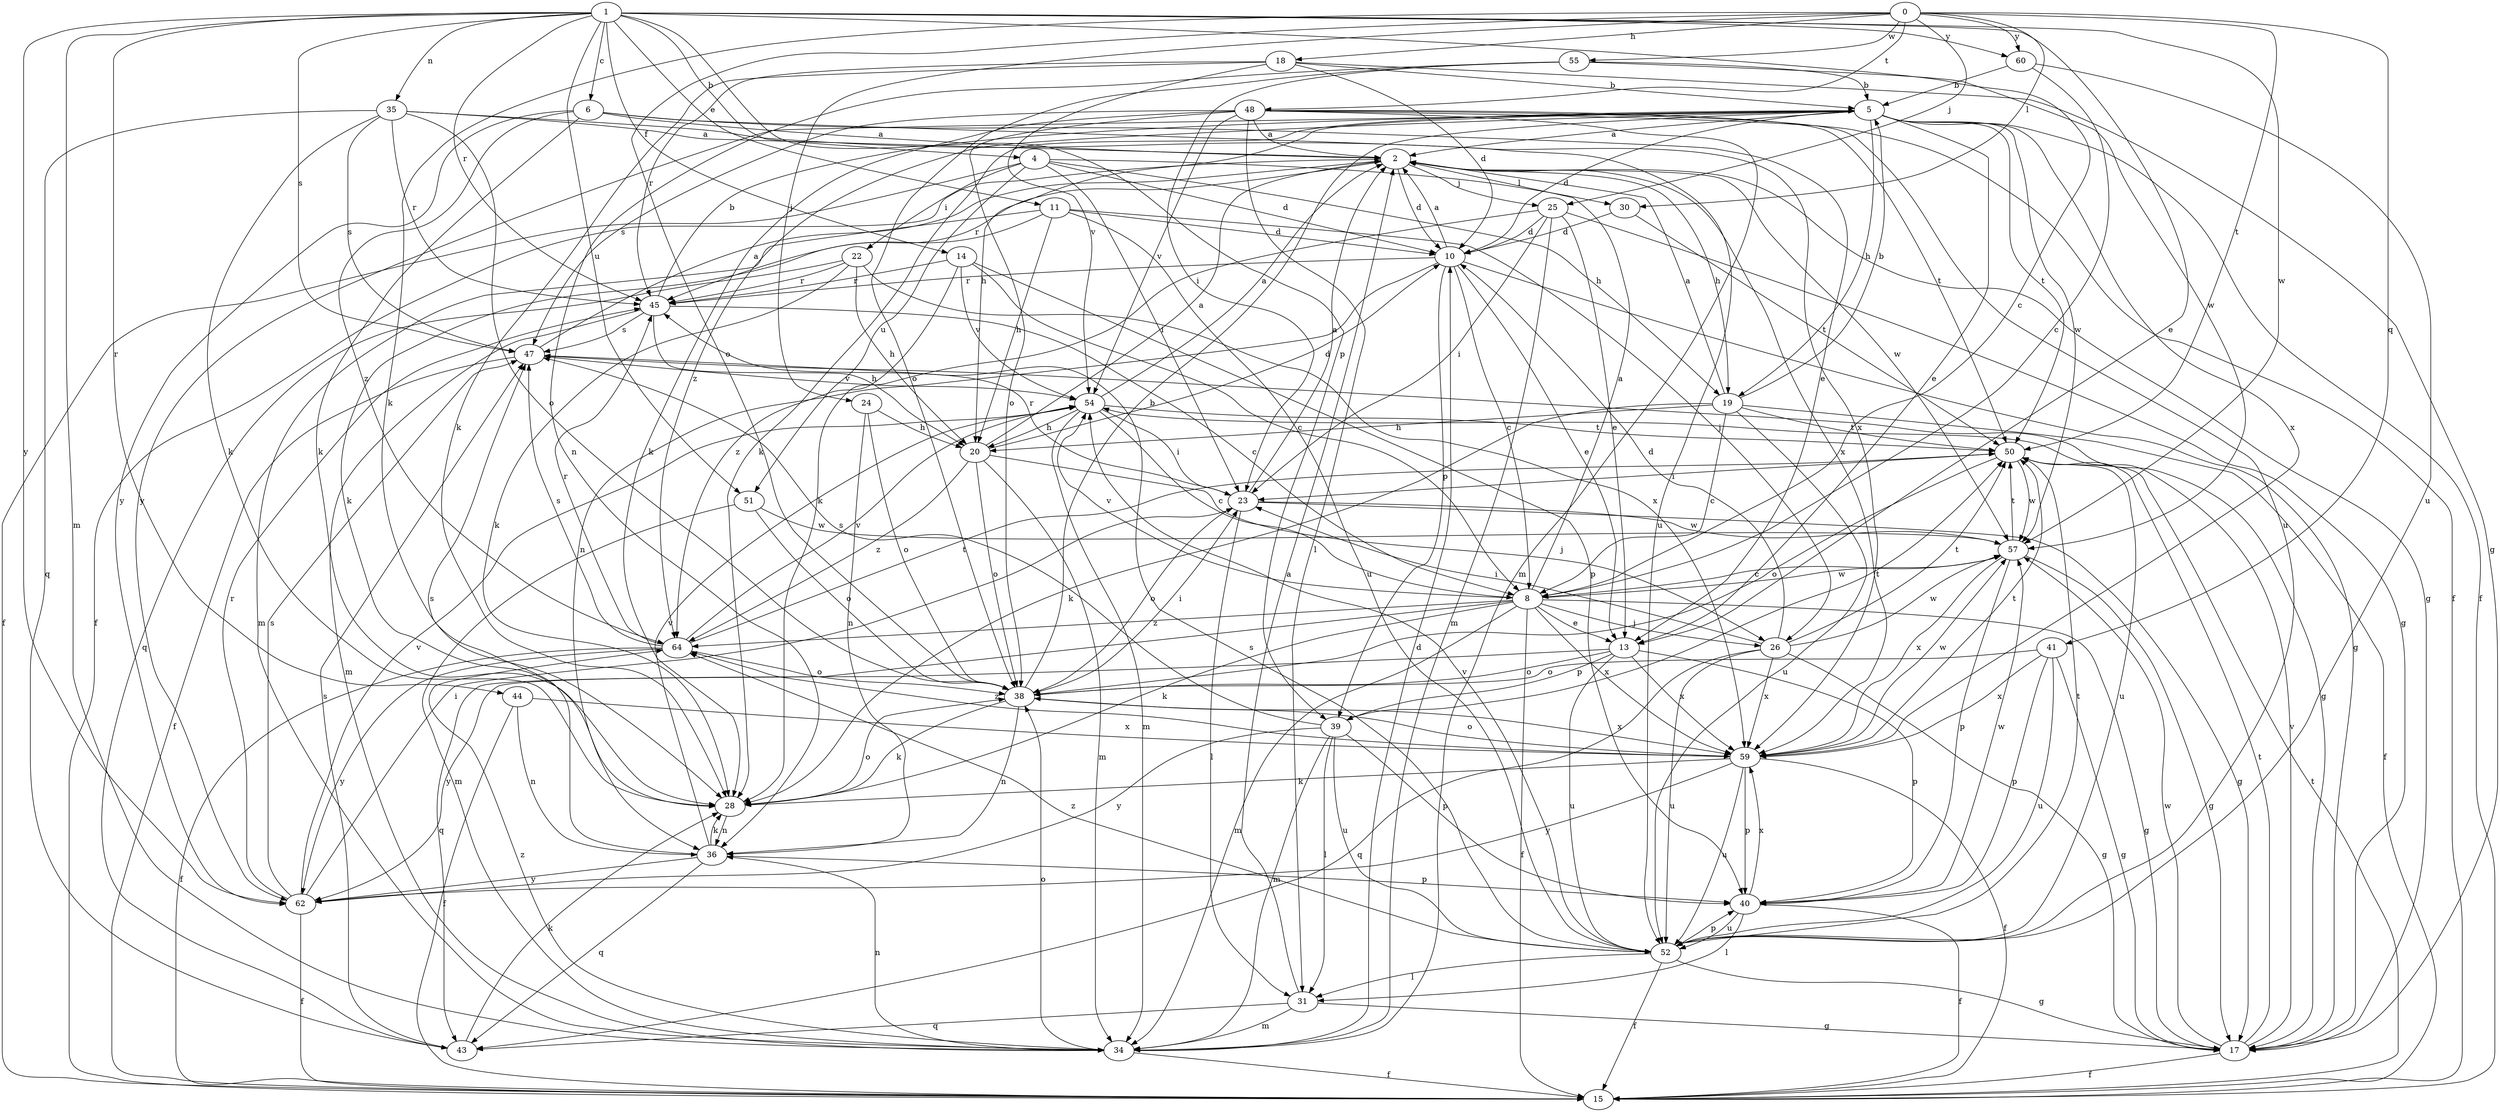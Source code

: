 strict digraph  {
0;
1;
2;
4;
5;
6;
8;
10;
11;
13;
14;
15;
17;
18;
19;
20;
22;
23;
24;
25;
26;
28;
30;
31;
34;
35;
36;
38;
39;
40;
41;
43;
44;
45;
47;
48;
50;
51;
52;
54;
55;
57;
59;
60;
62;
64;
0 -> 18  [label=h];
0 -> 24  [label=j];
0 -> 25  [label=j];
0 -> 28  [label=k];
0 -> 30  [label=l];
0 -> 38  [label=o];
0 -> 41  [label=q];
0 -> 48  [label=t];
0 -> 50  [label=t];
0 -> 55  [label=w];
0 -> 60  [label=y];
1 -> 4  [label=b];
1 -> 6  [label=c];
1 -> 8  [label=c];
1 -> 11  [label=e];
1 -> 13  [label=e];
1 -> 14  [label=f];
1 -> 34  [label=m];
1 -> 35  [label=n];
1 -> 39  [label=p];
1 -> 44  [label=r];
1 -> 45  [label=r];
1 -> 47  [label=s];
1 -> 51  [label=u];
1 -> 57  [label=w];
1 -> 60  [label=y];
1 -> 62  [label=y];
2 -> 10  [label=d];
2 -> 15  [label=f];
2 -> 17  [label=g];
2 -> 19  [label=h];
2 -> 25  [label=j];
2 -> 45  [label=r];
2 -> 57  [label=w];
2 -> 59  [label=x];
4 -> 10  [label=d];
4 -> 15  [label=f];
4 -> 19  [label=h];
4 -> 22  [label=i];
4 -> 23  [label=i];
4 -> 30  [label=l];
4 -> 51  [label=u];
5 -> 2  [label=a];
5 -> 10  [label=d];
5 -> 13  [label=e];
5 -> 15  [label=f];
5 -> 19  [label=h];
5 -> 20  [label=h];
5 -> 28  [label=k];
5 -> 50  [label=t];
5 -> 57  [label=w];
5 -> 59  [label=x];
5 -> 62  [label=y];
5 -> 64  [label=z];
6 -> 2  [label=a];
6 -> 13  [label=e];
6 -> 28  [label=k];
6 -> 52  [label=u];
6 -> 62  [label=y];
6 -> 64  [label=z];
8 -> 2  [label=a];
8 -> 13  [label=e];
8 -> 15  [label=f];
8 -> 17  [label=g];
8 -> 26  [label=j];
8 -> 28  [label=k];
8 -> 34  [label=m];
8 -> 43  [label=q];
8 -> 54  [label=v];
8 -> 57  [label=w];
8 -> 59  [label=x];
8 -> 64  [label=z];
10 -> 2  [label=a];
10 -> 8  [label=c];
10 -> 13  [label=e];
10 -> 17  [label=g];
10 -> 36  [label=n];
10 -> 39  [label=p];
10 -> 45  [label=r];
11 -> 10  [label=d];
11 -> 20  [label=h];
11 -> 26  [label=j];
11 -> 28  [label=k];
11 -> 34  [label=m];
11 -> 52  [label=u];
13 -> 38  [label=o];
13 -> 39  [label=p];
13 -> 40  [label=p];
13 -> 52  [label=u];
13 -> 59  [label=x];
13 -> 62  [label=y];
14 -> 8  [label=c];
14 -> 40  [label=p];
14 -> 45  [label=r];
14 -> 54  [label=v];
14 -> 64  [label=z];
15 -> 50  [label=t];
17 -> 15  [label=f];
17 -> 50  [label=t];
17 -> 54  [label=v];
17 -> 57  [label=w];
18 -> 5  [label=b];
18 -> 10  [label=d];
18 -> 17  [label=g];
18 -> 28  [label=k];
18 -> 45  [label=r];
18 -> 54  [label=v];
19 -> 2  [label=a];
19 -> 5  [label=b];
19 -> 8  [label=c];
19 -> 15  [label=f];
19 -> 20  [label=h];
19 -> 28  [label=k];
19 -> 50  [label=t];
19 -> 52  [label=u];
20 -> 2  [label=a];
20 -> 10  [label=d];
20 -> 26  [label=j];
20 -> 34  [label=m];
20 -> 38  [label=o];
20 -> 64  [label=z];
22 -> 20  [label=h];
22 -> 28  [label=k];
22 -> 43  [label=q];
22 -> 45  [label=r];
22 -> 59  [label=x];
23 -> 2  [label=a];
23 -> 17  [label=g];
23 -> 31  [label=l];
23 -> 38  [label=o];
23 -> 45  [label=r];
23 -> 57  [label=w];
24 -> 20  [label=h];
24 -> 36  [label=n];
24 -> 38  [label=o];
25 -> 10  [label=d];
25 -> 13  [label=e];
25 -> 17  [label=g];
25 -> 23  [label=i];
25 -> 28  [label=k];
25 -> 34  [label=m];
26 -> 10  [label=d];
26 -> 17  [label=g];
26 -> 23  [label=i];
26 -> 43  [label=q];
26 -> 50  [label=t];
26 -> 52  [label=u];
26 -> 57  [label=w];
26 -> 59  [label=x];
28 -> 36  [label=n];
28 -> 38  [label=o];
30 -> 10  [label=d];
30 -> 50  [label=t];
31 -> 2  [label=a];
31 -> 17  [label=g];
31 -> 34  [label=m];
31 -> 43  [label=q];
34 -> 10  [label=d];
34 -> 15  [label=f];
34 -> 36  [label=n];
34 -> 38  [label=o];
34 -> 64  [label=z];
35 -> 2  [label=a];
35 -> 28  [label=k];
35 -> 38  [label=o];
35 -> 43  [label=q];
35 -> 45  [label=r];
35 -> 47  [label=s];
35 -> 59  [label=x];
36 -> 28  [label=k];
36 -> 40  [label=p];
36 -> 43  [label=q];
36 -> 47  [label=s];
36 -> 54  [label=v];
36 -> 62  [label=y];
38 -> 5  [label=b];
38 -> 23  [label=i];
38 -> 28  [label=k];
38 -> 36  [label=n];
38 -> 59  [label=x];
39 -> 31  [label=l];
39 -> 34  [label=m];
39 -> 40  [label=p];
39 -> 47  [label=s];
39 -> 50  [label=t];
39 -> 52  [label=u];
39 -> 62  [label=y];
40 -> 15  [label=f];
40 -> 31  [label=l];
40 -> 52  [label=u];
40 -> 57  [label=w];
40 -> 59  [label=x];
41 -> 17  [label=g];
41 -> 38  [label=o];
41 -> 40  [label=p];
41 -> 52  [label=u];
41 -> 59  [label=x];
43 -> 28  [label=k];
43 -> 47  [label=s];
44 -> 15  [label=f];
44 -> 36  [label=n];
44 -> 59  [label=x];
45 -> 5  [label=b];
45 -> 8  [label=c];
45 -> 20  [label=h];
45 -> 34  [label=m];
45 -> 47  [label=s];
47 -> 2  [label=a];
47 -> 15  [label=f];
47 -> 17  [label=g];
47 -> 54  [label=v];
48 -> 2  [label=a];
48 -> 15  [label=f];
48 -> 28  [label=k];
48 -> 31  [label=l];
48 -> 34  [label=m];
48 -> 38  [label=o];
48 -> 47  [label=s];
48 -> 50  [label=t];
48 -> 52  [label=u];
48 -> 54  [label=v];
50 -> 23  [label=i];
50 -> 38  [label=o];
50 -> 52  [label=u];
50 -> 57  [label=w];
51 -> 34  [label=m];
51 -> 38  [label=o];
51 -> 57  [label=w];
52 -> 15  [label=f];
52 -> 17  [label=g];
52 -> 31  [label=l];
52 -> 40  [label=p];
52 -> 47  [label=s];
52 -> 50  [label=t];
52 -> 54  [label=v];
52 -> 64  [label=z];
54 -> 2  [label=a];
54 -> 8  [label=c];
54 -> 20  [label=h];
54 -> 23  [label=i];
54 -> 34  [label=m];
54 -> 50  [label=t];
55 -> 5  [label=b];
55 -> 23  [label=i];
55 -> 36  [label=n];
55 -> 38  [label=o];
55 -> 57  [label=w];
57 -> 8  [label=c];
57 -> 17  [label=g];
57 -> 40  [label=p];
57 -> 50  [label=t];
57 -> 59  [label=x];
59 -> 15  [label=f];
59 -> 28  [label=k];
59 -> 38  [label=o];
59 -> 40  [label=p];
59 -> 50  [label=t];
59 -> 52  [label=u];
59 -> 57  [label=w];
59 -> 62  [label=y];
59 -> 64  [label=z];
60 -> 5  [label=b];
60 -> 8  [label=c];
60 -> 52  [label=u];
62 -> 15  [label=f];
62 -> 23  [label=i];
62 -> 45  [label=r];
62 -> 47  [label=s];
62 -> 54  [label=v];
64 -> 15  [label=f];
64 -> 38  [label=o];
64 -> 45  [label=r];
64 -> 47  [label=s];
64 -> 50  [label=t];
64 -> 54  [label=v];
64 -> 62  [label=y];
}
